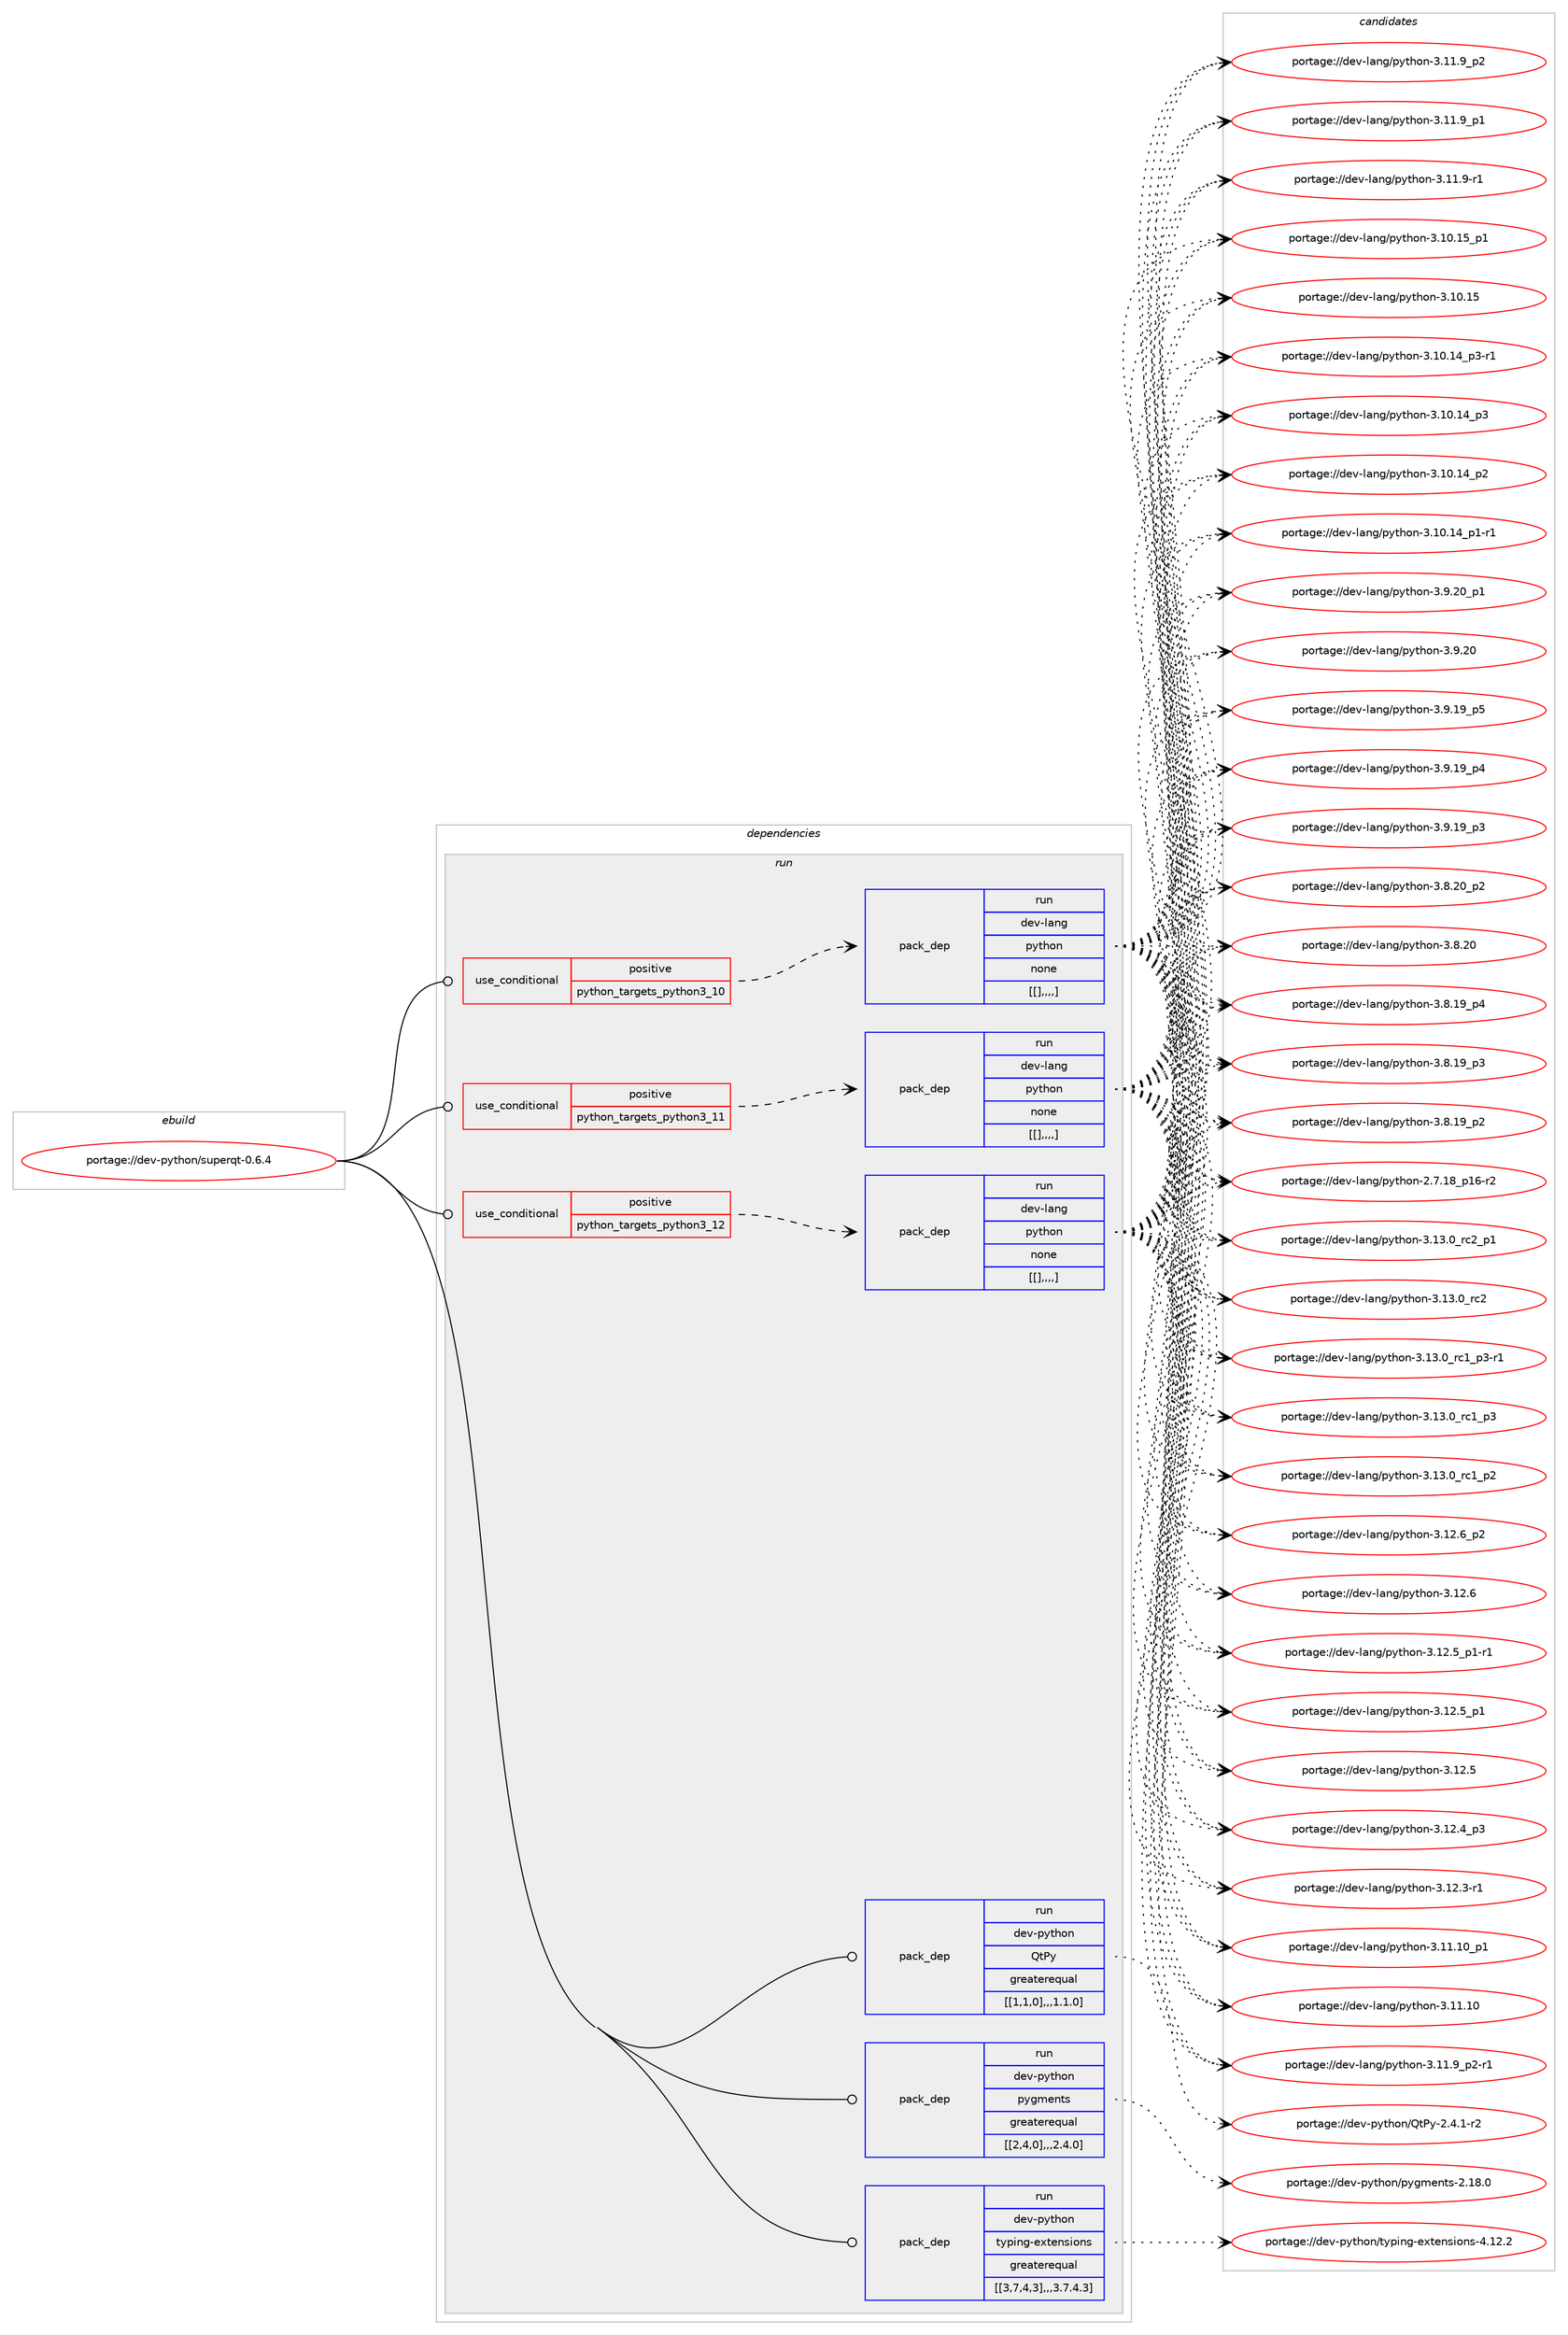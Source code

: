 digraph prolog {

# *************
# Graph options
# *************

newrank=true;
concentrate=true;
compound=true;
graph [rankdir=LR,fontname=Helvetica,fontsize=10,ranksep=1.5];#, ranksep=2.5, nodesep=0.2];
edge  [arrowhead=vee];
node  [fontname=Helvetica,fontsize=10];

# **********
# The ebuild
# **********

subgraph cluster_leftcol {
color=gray;
label=<<i>ebuild</i>>;
id [label="portage://dev-python/superqt-0.6.4", color=red, width=4, href="../dev-python/superqt-0.6.4.svg"];
}

# ****************
# The dependencies
# ****************

subgraph cluster_midcol {
color=gray;
label=<<i>dependencies</i>>;
subgraph cluster_compile {
fillcolor="#eeeeee";
style=filled;
label=<<i>compile</i>>;
}
subgraph cluster_compileandrun {
fillcolor="#eeeeee";
style=filled;
label=<<i>compile and run</i>>;
}
subgraph cluster_run {
fillcolor="#eeeeee";
style=filled;
label=<<i>run</i>>;
subgraph cond41939 {
dependency168330 [label=<<TABLE BORDER="0" CELLBORDER="1" CELLSPACING="0" CELLPADDING="4"><TR><TD ROWSPAN="3" CELLPADDING="10">use_conditional</TD></TR><TR><TD>positive</TD></TR><TR><TD>python_targets_python3_10</TD></TR></TABLE>>, shape=none, color=red];
subgraph pack125133 {
dependency168331 [label=<<TABLE BORDER="0" CELLBORDER="1" CELLSPACING="0" CELLPADDING="4" WIDTH="220"><TR><TD ROWSPAN="6" CELLPADDING="30">pack_dep</TD></TR><TR><TD WIDTH="110">run</TD></TR><TR><TD>dev-lang</TD></TR><TR><TD>python</TD></TR><TR><TD>none</TD></TR><TR><TD>[[],,,,]</TD></TR></TABLE>>, shape=none, color=blue];
}
dependency168330:e -> dependency168331:w [weight=20,style="dashed",arrowhead="vee"];
}
id:e -> dependency168330:w [weight=20,style="solid",arrowhead="odot"];
subgraph cond41940 {
dependency168332 [label=<<TABLE BORDER="0" CELLBORDER="1" CELLSPACING="0" CELLPADDING="4"><TR><TD ROWSPAN="3" CELLPADDING="10">use_conditional</TD></TR><TR><TD>positive</TD></TR><TR><TD>python_targets_python3_11</TD></TR></TABLE>>, shape=none, color=red];
subgraph pack125134 {
dependency168333 [label=<<TABLE BORDER="0" CELLBORDER="1" CELLSPACING="0" CELLPADDING="4" WIDTH="220"><TR><TD ROWSPAN="6" CELLPADDING="30">pack_dep</TD></TR><TR><TD WIDTH="110">run</TD></TR><TR><TD>dev-lang</TD></TR><TR><TD>python</TD></TR><TR><TD>none</TD></TR><TR><TD>[[],,,,]</TD></TR></TABLE>>, shape=none, color=blue];
}
dependency168332:e -> dependency168333:w [weight=20,style="dashed",arrowhead="vee"];
}
id:e -> dependency168332:w [weight=20,style="solid",arrowhead="odot"];
subgraph cond41941 {
dependency168334 [label=<<TABLE BORDER="0" CELLBORDER="1" CELLSPACING="0" CELLPADDING="4"><TR><TD ROWSPAN="3" CELLPADDING="10">use_conditional</TD></TR><TR><TD>positive</TD></TR><TR><TD>python_targets_python3_12</TD></TR></TABLE>>, shape=none, color=red];
subgraph pack125135 {
dependency168335 [label=<<TABLE BORDER="0" CELLBORDER="1" CELLSPACING="0" CELLPADDING="4" WIDTH="220"><TR><TD ROWSPAN="6" CELLPADDING="30">pack_dep</TD></TR><TR><TD WIDTH="110">run</TD></TR><TR><TD>dev-lang</TD></TR><TR><TD>python</TD></TR><TR><TD>none</TD></TR><TR><TD>[[],,,,]</TD></TR></TABLE>>, shape=none, color=blue];
}
dependency168334:e -> dependency168335:w [weight=20,style="dashed",arrowhead="vee"];
}
id:e -> dependency168334:w [weight=20,style="solid",arrowhead="odot"];
subgraph pack125136 {
dependency168336 [label=<<TABLE BORDER="0" CELLBORDER="1" CELLSPACING="0" CELLPADDING="4" WIDTH="220"><TR><TD ROWSPAN="6" CELLPADDING="30">pack_dep</TD></TR><TR><TD WIDTH="110">run</TD></TR><TR><TD>dev-python</TD></TR><TR><TD>QtPy</TD></TR><TR><TD>greaterequal</TD></TR><TR><TD>[[1,1,0],,,1.1.0]</TD></TR></TABLE>>, shape=none, color=blue];
}
id:e -> dependency168336:w [weight=20,style="solid",arrowhead="odot"];
subgraph pack125137 {
dependency168337 [label=<<TABLE BORDER="0" CELLBORDER="1" CELLSPACING="0" CELLPADDING="4" WIDTH="220"><TR><TD ROWSPAN="6" CELLPADDING="30">pack_dep</TD></TR><TR><TD WIDTH="110">run</TD></TR><TR><TD>dev-python</TD></TR><TR><TD>pygments</TD></TR><TR><TD>greaterequal</TD></TR><TR><TD>[[2,4,0],,,2.4.0]</TD></TR></TABLE>>, shape=none, color=blue];
}
id:e -> dependency168337:w [weight=20,style="solid",arrowhead="odot"];
subgraph pack125138 {
dependency168338 [label=<<TABLE BORDER="0" CELLBORDER="1" CELLSPACING="0" CELLPADDING="4" WIDTH="220"><TR><TD ROWSPAN="6" CELLPADDING="30">pack_dep</TD></TR><TR><TD WIDTH="110">run</TD></TR><TR><TD>dev-python</TD></TR><TR><TD>typing-extensions</TD></TR><TR><TD>greaterequal</TD></TR><TR><TD>[[3,7,4,3],,,3.7.4.3]</TD></TR></TABLE>>, shape=none, color=blue];
}
id:e -> dependency168338:w [weight=20,style="solid",arrowhead="odot"];
}
}

# **************
# The candidates
# **************

subgraph cluster_choices {
rank=same;
color=gray;
label=<<i>candidates</i>>;

subgraph choice125133 {
color=black;
nodesep=1;
choice100101118451089711010347112121116104111110455146495146489511499509511249 [label="portage://dev-lang/python-3.13.0_rc2_p1", color=red, width=4,href="../dev-lang/python-3.13.0_rc2_p1.svg"];
choice10010111845108971101034711212111610411111045514649514648951149950 [label="portage://dev-lang/python-3.13.0_rc2", color=red, width=4,href="../dev-lang/python-3.13.0_rc2.svg"];
choice1001011184510897110103471121211161041111104551464951464895114994995112514511449 [label="portage://dev-lang/python-3.13.0_rc1_p3-r1", color=red, width=4,href="../dev-lang/python-3.13.0_rc1_p3-r1.svg"];
choice100101118451089711010347112121116104111110455146495146489511499499511251 [label="portage://dev-lang/python-3.13.0_rc1_p3", color=red, width=4,href="../dev-lang/python-3.13.0_rc1_p3.svg"];
choice100101118451089711010347112121116104111110455146495146489511499499511250 [label="portage://dev-lang/python-3.13.0_rc1_p2", color=red, width=4,href="../dev-lang/python-3.13.0_rc1_p2.svg"];
choice100101118451089711010347112121116104111110455146495046549511250 [label="portage://dev-lang/python-3.12.6_p2", color=red, width=4,href="../dev-lang/python-3.12.6_p2.svg"];
choice10010111845108971101034711212111610411111045514649504654 [label="portage://dev-lang/python-3.12.6", color=red, width=4,href="../dev-lang/python-3.12.6.svg"];
choice1001011184510897110103471121211161041111104551464950465395112494511449 [label="portage://dev-lang/python-3.12.5_p1-r1", color=red, width=4,href="../dev-lang/python-3.12.5_p1-r1.svg"];
choice100101118451089711010347112121116104111110455146495046539511249 [label="portage://dev-lang/python-3.12.5_p1", color=red, width=4,href="../dev-lang/python-3.12.5_p1.svg"];
choice10010111845108971101034711212111610411111045514649504653 [label="portage://dev-lang/python-3.12.5", color=red, width=4,href="../dev-lang/python-3.12.5.svg"];
choice100101118451089711010347112121116104111110455146495046529511251 [label="portage://dev-lang/python-3.12.4_p3", color=red, width=4,href="../dev-lang/python-3.12.4_p3.svg"];
choice100101118451089711010347112121116104111110455146495046514511449 [label="portage://dev-lang/python-3.12.3-r1", color=red, width=4,href="../dev-lang/python-3.12.3-r1.svg"];
choice10010111845108971101034711212111610411111045514649494649489511249 [label="portage://dev-lang/python-3.11.10_p1", color=red, width=4,href="../dev-lang/python-3.11.10_p1.svg"];
choice1001011184510897110103471121211161041111104551464949464948 [label="portage://dev-lang/python-3.11.10", color=red, width=4,href="../dev-lang/python-3.11.10.svg"];
choice1001011184510897110103471121211161041111104551464949465795112504511449 [label="portage://dev-lang/python-3.11.9_p2-r1", color=red, width=4,href="../dev-lang/python-3.11.9_p2-r1.svg"];
choice100101118451089711010347112121116104111110455146494946579511250 [label="portage://dev-lang/python-3.11.9_p2", color=red, width=4,href="../dev-lang/python-3.11.9_p2.svg"];
choice100101118451089711010347112121116104111110455146494946579511249 [label="portage://dev-lang/python-3.11.9_p1", color=red, width=4,href="../dev-lang/python-3.11.9_p1.svg"];
choice100101118451089711010347112121116104111110455146494946574511449 [label="portage://dev-lang/python-3.11.9-r1", color=red, width=4,href="../dev-lang/python-3.11.9-r1.svg"];
choice10010111845108971101034711212111610411111045514649484649539511249 [label="portage://dev-lang/python-3.10.15_p1", color=red, width=4,href="../dev-lang/python-3.10.15_p1.svg"];
choice1001011184510897110103471121211161041111104551464948464953 [label="portage://dev-lang/python-3.10.15", color=red, width=4,href="../dev-lang/python-3.10.15.svg"];
choice100101118451089711010347112121116104111110455146494846495295112514511449 [label="portage://dev-lang/python-3.10.14_p3-r1", color=red, width=4,href="../dev-lang/python-3.10.14_p3-r1.svg"];
choice10010111845108971101034711212111610411111045514649484649529511251 [label="portage://dev-lang/python-3.10.14_p3", color=red, width=4,href="../dev-lang/python-3.10.14_p3.svg"];
choice10010111845108971101034711212111610411111045514649484649529511250 [label="portage://dev-lang/python-3.10.14_p2", color=red, width=4,href="../dev-lang/python-3.10.14_p2.svg"];
choice100101118451089711010347112121116104111110455146494846495295112494511449 [label="portage://dev-lang/python-3.10.14_p1-r1", color=red, width=4,href="../dev-lang/python-3.10.14_p1-r1.svg"];
choice100101118451089711010347112121116104111110455146574650489511249 [label="portage://dev-lang/python-3.9.20_p1", color=red, width=4,href="../dev-lang/python-3.9.20_p1.svg"];
choice10010111845108971101034711212111610411111045514657465048 [label="portage://dev-lang/python-3.9.20", color=red, width=4,href="../dev-lang/python-3.9.20.svg"];
choice100101118451089711010347112121116104111110455146574649579511253 [label="portage://dev-lang/python-3.9.19_p5", color=red, width=4,href="../dev-lang/python-3.9.19_p5.svg"];
choice100101118451089711010347112121116104111110455146574649579511252 [label="portage://dev-lang/python-3.9.19_p4", color=red, width=4,href="../dev-lang/python-3.9.19_p4.svg"];
choice100101118451089711010347112121116104111110455146574649579511251 [label="portage://dev-lang/python-3.9.19_p3", color=red, width=4,href="../dev-lang/python-3.9.19_p3.svg"];
choice100101118451089711010347112121116104111110455146564650489511250 [label="portage://dev-lang/python-3.8.20_p2", color=red, width=4,href="../dev-lang/python-3.8.20_p2.svg"];
choice10010111845108971101034711212111610411111045514656465048 [label="portage://dev-lang/python-3.8.20", color=red, width=4,href="../dev-lang/python-3.8.20.svg"];
choice100101118451089711010347112121116104111110455146564649579511252 [label="portage://dev-lang/python-3.8.19_p4", color=red, width=4,href="../dev-lang/python-3.8.19_p4.svg"];
choice100101118451089711010347112121116104111110455146564649579511251 [label="portage://dev-lang/python-3.8.19_p3", color=red, width=4,href="../dev-lang/python-3.8.19_p3.svg"];
choice100101118451089711010347112121116104111110455146564649579511250 [label="portage://dev-lang/python-3.8.19_p2", color=red, width=4,href="../dev-lang/python-3.8.19_p2.svg"];
choice100101118451089711010347112121116104111110455046554649569511249544511450 [label="portage://dev-lang/python-2.7.18_p16-r2", color=red, width=4,href="../dev-lang/python-2.7.18_p16-r2.svg"];
dependency168331:e -> choice100101118451089711010347112121116104111110455146495146489511499509511249:w [style=dotted,weight="100"];
dependency168331:e -> choice10010111845108971101034711212111610411111045514649514648951149950:w [style=dotted,weight="100"];
dependency168331:e -> choice1001011184510897110103471121211161041111104551464951464895114994995112514511449:w [style=dotted,weight="100"];
dependency168331:e -> choice100101118451089711010347112121116104111110455146495146489511499499511251:w [style=dotted,weight="100"];
dependency168331:e -> choice100101118451089711010347112121116104111110455146495146489511499499511250:w [style=dotted,weight="100"];
dependency168331:e -> choice100101118451089711010347112121116104111110455146495046549511250:w [style=dotted,weight="100"];
dependency168331:e -> choice10010111845108971101034711212111610411111045514649504654:w [style=dotted,weight="100"];
dependency168331:e -> choice1001011184510897110103471121211161041111104551464950465395112494511449:w [style=dotted,weight="100"];
dependency168331:e -> choice100101118451089711010347112121116104111110455146495046539511249:w [style=dotted,weight="100"];
dependency168331:e -> choice10010111845108971101034711212111610411111045514649504653:w [style=dotted,weight="100"];
dependency168331:e -> choice100101118451089711010347112121116104111110455146495046529511251:w [style=dotted,weight="100"];
dependency168331:e -> choice100101118451089711010347112121116104111110455146495046514511449:w [style=dotted,weight="100"];
dependency168331:e -> choice10010111845108971101034711212111610411111045514649494649489511249:w [style=dotted,weight="100"];
dependency168331:e -> choice1001011184510897110103471121211161041111104551464949464948:w [style=dotted,weight="100"];
dependency168331:e -> choice1001011184510897110103471121211161041111104551464949465795112504511449:w [style=dotted,weight="100"];
dependency168331:e -> choice100101118451089711010347112121116104111110455146494946579511250:w [style=dotted,weight="100"];
dependency168331:e -> choice100101118451089711010347112121116104111110455146494946579511249:w [style=dotted,weight="100"];
dependency168331:e -> choice100101118451089711010347112121116104111110455146494946574511449:w [style=dotted,weight="100"];
dependency168331:e -> choice10010111845108971101034711212111610411111045514649484649539511249:w [style=dotted,weight="100"];
dependency168331:e -> choice1001011184510897110103471121211161041111104551464948464953:w [style=dotted,weight="100"];
dependency168331:e -> choice100101118451089711010347112121116104111110455146494846495295112514511449:w [style=dotted,weight="100"];
dependency168331:e -> choice10010111845108971101034711212111610411111045514649484649529511251:w [style=dotted,weight="100"];
dependency168331:e -> choice10010111845108971101034711212111610411111045514649484649529511250:w [style=dotted,weight="100"];
dependency168331:e -> choice100101118451089711010347112121116104111110455146494846495295112494511449:w [style=dotted,weight="100"];
dependency168331:e -> choice100101118451089711010347112121116104111110455146574650489511249:w [style=dotted,weight="100"];
dependency168331:e -> choice10010111845108971101034711212111610411111045514657465048:w [style=dotted,weight="100"];
dependency168331:e -> choice100101118451089711010347112121116104111110455146574649579511253:w [style=dotted,weight="100"];
dependency168331:e -> choice100101118451089711010347112121116104111110455146574649579511252:w [style=dotted,weight="100"];
dependency168331:e -> choice100101118451089711010347112121116104111110455146574649579511251:w [style=dotted,weight="100"];
dependency168331:e -> choice100101118451089711010347112121116104111110455146564650489511250:w [style=dotted,weight="100"];
dependency168331:e -> choice10010111845108971101034711212111610411111045514656465048:w [style=dotted,weight="100"];
dependency168331:e -> choice100101118451089711010347112121116104111110455146564649579511252:w [style=dotted,weight="100"];
dependency168331:e -> choice100101118451089711010347112121116104111110455146564649579511251:w [style=dotted,weight="100"];
dependency168331:e -> choice100101118451089711010347112121116104111110455146564649579511250:w [style=dotted,weight="100"];
dependency168331:e -> choice100101118451089711010347112121116104111110455046554649569511249544511450:w [style=dotted,weight="100"];
}
subgraph choice125134 {
color=black;
nodesep=1;
choice100101118451089711010347112121116104111110455146495146489511499509511249 [label="portage://dev-lang/python-3.13.0_rc2_p1", color=red, width=4,href="../dev-lang/python-3.13.0_rc2_p1.svg"];
choice10010111845108971101034711212111610411111045514649514648951149950 [label="portage://dev-lang/python-3.13.0_rc2", color=red, width=4,href="../dev-lang/python-3.13.0_rc2.svg"];
choice1001011184510897110103471121211161041111104551464951464895114994995112514511449 [label="portage://dev-lang/python-3.13.0_rc1_p3-r1", color=red, width=4,href="../dev-lang/python-3.13.0_rc1_p3-r1.svg"];
choice100101118451089711010347112121116104111110455146495146489511499499511251 [label="portage://dev-lang/python-3.13.0_rc1_p3", color=red, width=4,href="../dev-lang/python-3.13.0_rc1_p3.svg"];
choice100101118451089711010347112121116104111110455146495146489511499499511250 [label="portage://dev-lang/python-3.13.0_rc1_p2", color=red, width=4,href="../dev-lang/python-3.13.0_rc1_p2.svg"];
choice100101118451089711010347112121116104111110455146495046549511250 [label="portage://dev-lang/python-3.12.6_p2", color=red, width=4,href="../dev-lang/python-3.12.6_p2.svg"];
choice10010111845108971101034711212111610411111045514649504654 [label="portage://dev-lang/python-3.12.6", color=red, width=4,href="../dev-lang/python-3.12.6.svg"];
choice1001011184510897110103471121211161041111104551464950465395112494511449 [label="portage://dev-lang/python-3.12.5_p1-r1", color=red, width=4,href="../dev-lang/python-3.12.5_p1-r1.svg"];
choice100101118451089711010347112121116104111110455146495046539511249 [label="portage://dev-lang/python-3.12.5_p1", color=red, width=4,href="../dev-lang/python-3.12.5_p1.svg"];
choice10010111845108971101034711212111610411111045514649504653 [label="portage://dev-lang/python-3.12.5", color=red, width=4,href="../dev-lang/python-3.12.5.svg"];
choice100101118451089711010347112121116104111110455146495046529511251 [label="portage://dev-lang/python-3.12.4_p3", color=red, width=4,href="../dev-lang/python-3.12.4_p3.svg"];
choice100101118451089711010347112121116104111110455146495046514511449 [label="portage://dev-lang/python-3.12.3-r1", color=red, width=4,href="../dev-lang/python-3.12.3-r1.svg"];
choice10010111845108971101034711212111610411111045514649494649489511249 [label="portage://dev-lang/python-3.11.10_p1", color=red, width=4,href="../dev-lang/python-3.11.10_p1.svg"];
choice1001011184510897110103471121211161041111104551464949464948 [label="portage://dev-lang/python-3.11.10", color=red, width=4,href="../dev-lang/python-3.11.10.svg"];
choice1001011184510897110103471121211161041111104551464949465795112504511449 [label="portage://dev-lang/python-3.11.9_p2-r1", color=red, width=4,href="../dev-lang/python-3.11.9_p2-r1.svg"];
choice100101118451089711010347112121116104111110455146494946579511250 [label="portage://dev-lang/python-3.11.9_p2", color=red, width=4,href="../dev-lang/python-3.11.9_p2.svg"];
choice100101118451089711010347112121116104111110455146494946579511249 [label="portage://dev-lang/python-3.11.9_p1", color=red, width=4,href="../dev-lang/python-3.11.9_p1.svg"];
choice100101118451089711010347112121116104111110455146494946574511449 [label="portage://dev-lang/python-3.11.9-r1", color=red, width=4,href="../dev-lang/python-3.11.9-r1.svg"];
choice10010111845108971101034711212111610411111045514649484649539511249 [label="portage://dev-lang/python-3.10.15_p1", color=red, width=4,href="../dev-lang/python-3.10.15_p1.svg"];
choice1001011184510897110103471121211161041111104551464948464953 [label="portage://dev-lang/python-3.10.15", color=red, width=4,href="../dev-lang/python-3.10.15.svg"];
choice100101118451089711010347112121116104111110455146494846495295112514511449 [label="portage://dev-lang/python-3.10.14_p3-r1", color=red, width=4,href="../dev-lang/python-3.10.14_p3-r1.svg"];
choice10010111845108971101034711212111610411111045514649484649529511251 [label="portage://dev-lang/python-3.10.14_p3", color=red, width=4,href="../dev-lang/python-3.10.14_p3.svg"];
choice10010111845108971101034711212111610411111045514649484649529511250 [label="portage://dev-lang/python-3.10.14_p2", color=red, width=4,href="../dev-lang/python-3.10.14_p2.svg"];
choice100101118451089711010347112121116104111110455146494846495295112494511449 [label="portage://dev-lang/python-3.10.14_p1-r1", color=red, width=4,href="../dev-lang/python-3.10.14_p1-r1.svg"];
choice100101118451089711010347112121116104111110455146574650489511249 [label="portage://dev-lang/python-3.9.20_p1", color=red, width=4,href="../dev-lang/python-3.9.20_p1.svg"];
choice10010111845108971101034711212111610411111045514657465048 [label="portage://dev-lang/python-3.9.20", color=red, width=4,href="../dev-lang/python-3.9.20.svg"];
choice100101118451089711010347112121116104111110455146574649579511253 [label="portage://dev-lang/python-3.9.19_p5", color=red, width=4,href="../dev-lang/python-3.9.19_p5.svg"];
choice100101118451089711010347112121116104111110455146574649579511252 [label="portage://dev-lang/python-3.9.19_p4", color=red, width=4,href="../dev-lang/python-3.9.19_p4.svg"];
choice100101118451089711010347112121116104111110455146574649579511251 [label="portage://dev-lang/python-3.9.19_p3", color=red, width=4,href="../dev-lang/python-3.9.19_p3.svg"];
choice100101118451089711010347112121116104111110455146564650489511250 [label="portage://dev-lang/python-3.8.20_p2", color=red, width=4,href="../dev-lang/python-3.8.20_p2.svg"];
choice10010111845108971101034711212111610411111045514656465048 [label="portage://dev-lang/python-3.8.20", color=red, width=4,href="../dev-lang/python-3.8.20.svg"];
choice100101118451089711010347112121116104111110455146564649579511252 [label="portage://dev-lang/python-3.8.19_p4", color=red, width=4,href="../dev-lang/python-3.8.19_p4.svg"];
choice100101118451089711010347112121116104111110455146564649579511251 [label="portage://dev-lang/python-3.8.19_p3", color=red, width=4,href="../dev-lang/python-3.8.19_p3.svg"];
choice100101118451089711010347112121116104111110455146564649579511250 [label="portage://dev-lang/python-3.8.19_p2", color=red, width=4,href="../dev-lang/python-3.8.19_p2.svg"];
choice100101118451089711010347112121116104111110455046554649569511249544511450 [label="portage://dev-lang/python-2.7.18_p16-r2", color=red, width=4,href="../dev-lang/python-2.7.18_p16-r2.svg"];
dependency168333:e -> choice100101118451089711010347112121116104111110455146495146489511499509511249:w [style=dotted,weight="100"];
dependency168333:e -> choice10010111845108971101034711212111610411111045514649514648951149950:w [style=dotted,weight="100"];
dependency168333:e -> choice1001011184510897110103471121211161041111104551464951464895114994995112514511449:w [style=dotted,weight="100"];
dependency168333:e -> choice100101118451089711010347112121116104111110455146495146489511499499511251:w [style=dotted,weight="100"];
dependency168333:e -> choice100101118451089711010347112121116104111110455146495146489511499499511250:w [style=dotted,weight="100"];
dependency168333:e -> choice100101118451089711010347112121116104111110455146495046549511250:w [style=dotted,weight="100"];
dependency168333:e -> choice10010111845108971101034711212111610411111045514649504654:w [style=dotted,weight="100"];
dependency168333:e -> choice1001011184510897110103471121211161041111104551464950465395112494511449:w [style=dotted,weight="100"];
dependency168333:e -> choice100101118451089711010347112121116104111110455146495046539511249:w [style=dotted,weight="100"];
dependency168333:e -> choice10010111845108971101034711212111610411111045514649504653:w [style=dotted,weight="100"];
dependency168333:e -> choice100101118451089711010347112121116104111110455146495046529511251:w [style=dotted,weight="100"];
dependency168333:e -> choice100101118451089711010347112121116104111110455146495046514511449:w [style=dotted,weight="100"];
dependency168333:e -> choice10010111845108971101034711212111610411111045514649494649489511249:w [style=dotted,weight="100"];
dependency168333:e -> choice1001011184510897110103471121211161041111104551464949464948:w [style=dotted,weight="100"];
dependency168333:e -> choice1001011184510897110103471121211161041111104551464949465795112504511449:w [style=dotted,weight="100"];
dependency168333:e -> choice100101118451089711010347112121116104111110455146494946579511250:w [style=dotted,weight="100"];
dependency168333:e -> choice100101118451089711010347112121116104111110455146494946579511249:w [style=dotted,weight="100"];
dependency168333:e -> choice100101118451089711010347112121116104111110455146494946574511449:w [style=dotted,weight="100"];
dependency168333:e -> choice10010111845108971101034711212111610411111045514649484649539511249:w [style=dotted,weight="100"];
dependency168333:e -> choice1001011184510897110103471121211161041111104551464948464953:w [style=dotted,weight="100"];
dependency168333:e -> choice100101118451089711010347112121116104111110455146494846495295112514511449:w [style=dotted,weight="100"];
dependency168333:e -> choice10010111845108971101034711212111610411111045514649484649529511251:w [style=dotted,weight="100"];
dependency168333:e -> choice10010111845108971101034711212111610411111045514649484649529511250:w [style=dotted,weight="100"];
dependency168333:e -> choice100101118451089711010347112121116104111110455146494846495295112494511449:w [style=dotted,weight="100"];
dependency168333:e -> choice100101118451089711010347112121116104111110455146574650489511249:w [style=dotted,weight="100"];
dependency168333:e -> choice10010111845108971101034711212111610411111045514657465048:w [style=dotted,weight="100"];
dependency168333:e -> choice100101118451089711010347112121116104111110455146574649579511253:w [style=dotted,weight="100"];
dependency168333:e -> choice100101118451089711010347112121116104111110455146574649579511252:w [style=dotted,weight="100"];
dependency168333:e -> choice100101118451089711010347112121116104111110455146574649579511251:w [style=dotted,weight="100"];
dependency168333:e -> choice100101118451089711010347112121116104111110455146564650489511250:w [style=dotted,weight="100"];
dependency168333:e -> choice10010111845108971101034711212111610411111045514656465048:w [style=dotted,weight="100"];
dependency168333:e -> choice100101118451089711010347112121116104111110455146564649579511252:w [style=dotted,weight="100"];
dependency168333:e -> choice100101118451089711010347112121116104111110455146564649579511251:w [style=dotted,weight="100"];
dependency168333:e -> choice100101118451089711010347112121116104111110455146564649579511250:w [style=dotted,weight="100"];
dependency168333:e -> choice100101118451089711010347112121116104111110455046554649569511249544511450:w [style=dotted,weight="100"];
}
subgraph choice125135 {
color=black;
nodesep=1;
choice100101118451089711010347112121116104111110455146495146489511499509511249 [label="portage://dev-lang/python-3.13.0_rc2_p1", color=red, width=4,href="../dev-lang/python-3.13.0_rc2_p1.svg"];
choice10010111845108971101034711212111610411111045514649514648951149950 [label="portage://dev-lang/python-3.13.0_rc2", color=red, width=4,href="../dev-lang/python-3.13.0_rc2.svg"];
choice1001011184510897110103471121211161041111104551464951464895114994995112514511449 [label="portage://dev-lang/python-3.13.0_rc1_p3-r1", color=red, width=4,href="../dev-lang/python-3.13.0_rc1_p3-r1.svg"];
choice100101118451089711010347112121116104111110455146495146489511499499511251 [label="portage://dev-lang/python-3.13.0_rc1_p3", color=red, width=4,href="../dev-lang/python-3.13.0_rc1_p3.svg"];
choice100101118451089711010347112121116104111110455146495146489511499499511250 [label="portage://dev-lang/python-3.13.0_rc1_p2", color=red, width=4,href="../dev-lang/python-3.13.0_rc1_p2.svg"];
choice100101118451089711010347112121116104111110455146495046549511250 [label="portage://dev-lang/python-3.12.6_p2", color=red, width=4,href="../dev-lang/python-3.12.6_p2.svg"];
choice10010111845108971101034711212111610411111045514649504654 [label="portage://dev-lang/python-3.12.6", color=red, width=4,href="../dev-lang/python-3.12.6.svg"];
choice1001011184510897110103471121211161041111104551464950465395112494511449 [label="portage://dev-lang/python-3.12.5_p1-r1", color=red, width=4,href="../dev-lang/python-3.12.5_p1-r1.svg"];
choice100101118451089711010347112121116104111110455146495046539511249 [label="portage://dev-lang/python-3.12.5_p1", color=red, width=4,href="../dev-lang/python-3.12.5_p1.svg"];
choice10010111845108971101034711212111610411111045514649504653 [label="portage://dev-lang/python-3.12.5", color=red, width=4,href="../dev-lang/python-3.12.5.svg"];
choice100101118451089711010347112121116104111110455146495046529511251 [label="portage://dev-lang/python-3.12.4_p3", color=red, width=4,href="../dev-lang/python-3.12.4_p3.svg"];
choice100101118451089711010347112121116104111110455146495046514511449 [label="portage://dev-lang/python-3.12.3-r1", color=red, width=4,href="../dev-lang/python-3.12.3-r1.svg"];
choice10010111845108971101034711212111610411111045514649494649489511249 [label="portage://dev-lang/python-3.11.10_p1", color=red, width=4,href="../dev-lang/python-3.11.10_p1.svg"];
choice1001011184510897110103471121211161041111104551464949464948 [label="portage://dev-lang/python-3.11.10", color=red, width=4,href="../dev-lang/python-3.11.10.svg"];
choice1001011184510897110103471121211161041111104551464949465795112504511449 [label="portage://dev-lang/python-3.11.9_p2-r1", color=red, width=4,href="../dev-lang/python-3.11.9_p2-r1.svg"];
choice100101118451089711010347112121116104111110455146494946579511250 [label="portage://dev-lang/python-3.11.9_p2", color=red, width=4,href="../dev-lang/python-3.11.9_p2.svg"];
choice100101118451089711010347112121116104111110455146494946579511249 [label="portage://dev-lang/python-3.11.9_p1", color=red, width=4,href="../dev-lang/python-3.11.9_p1.svg"];
choice100101118451089711010347112121116104111110455146494946574511449 [label="portage://dev-lang/python-3.11.9-r1", color=red, width=4,href="../dev-lang/python-3.11.9-r1.svg"];
choice10010111845108971101034711212111610411111045514649484649539511249 [label="portage://dev-lang/python-3.10.15_p1", color=red, width=4,href="../dev-lang/python-3.10.15_p1.svg"];
choice1001011184510897110103471121211161041111104551464948464953 [label="portage://dev-lang/python-3.10.15", color=red, width=4,href="../dev-lang/python-3.10.15.svg"];
choice100101118451089711010347112121116104111110455146494846495295112514511449 [label="portage://dev-lang/python-3.10.14_p3-r1", color=red, width=4,href="../dev-lang/python-3.10.14_p3-r1.svg"];
choice10010111845108971101034711212111610411111045514649484649529511251 [label="portage://dev-lang/python-3.10.14_p3", color=red, width=4,href="../dev-lang/python-3.10.14_p3.svg"];
choice10010111845108971101034711212111610411111045514649484649529511250 [label="portage://dev-lang/python-3.10.14_p2", color=red, width=4,href="../dev-lang/python-3.10.14_p2.svg"];
choice100101118451089711010347112121116104111110455146494846495295112494511449 [label="portage://dev-lang/python-3.10.14_p1-r1", color=red, width=4,href="../dev-lang/python-3.10.14_p1-r1.svg"];
choice100101118451089711010347112121116104111110455146574650489511249 [label="portage://dev-lang/python-3.9.20_p1", color=red, width=4,href="../dev-lang/python-3.9.20_p1.svg"];
choice10010111845108971101034711212111610411111045514657465048 [label="portage://dev-lang/python-3.9.20", color=red, width=4,href="../dev-lang/python-3.9.20.svg"];
choice100101118451089711010347112121116104111110455146574649579511253 [label="portage://dev-lang/python-3.9.19_p5", color=red, width=4,href="../dev-lang/python-3.9.19_p5.svg"];
choice100101118451089711010347112121116104111110455146574649579511252 [label="portage://dev-lang/python-3.9.19_p4", color=red, width=4,href="../dev-lang/python-3.9.19_p4.svg"];
choice100101118451089711010347112121116104111110455146574649579511251 [label="portage://dev-lang/python-3.9.19_p3", color=red, width=4,href="../dev-lang/python-3.9.19_p3.svg"];
choice100101118451089711010347112121116104111110455146564650489511250 [label="portage://dev-lang/python-3.8.20_p2", color=red, width=4,href="../dev-lang/python-3.8.20_p2.svg"];
choice10010111845108971101034711212111610411111045514656465048 [label="portage://dev-lang/python-3.8.20", color=red, width=4,href="../dev-lang/python-3.8.20.svg"];
choice100101118451089711010347112121116104111110455146564649579511252 [label="portage://dev-lang/python-3.8.19_p4", color=red, width=4,href="../dev-lang/python-3.8.19_p4.svg"];
choice100101118451089711010347112121116104111110455146564649579511251 [label="portage://dev-lang/python-3.8.19_p3", color=red, width=4,href="../dev-lang/python-3.8.19_p3.svg"];
choice100101118451089711010347112121116104111110455146564649579511250 [label="portage://dev-lang/python-3.8.19_p2", color=red, width=4,href="../dev-lang/python-3.8.19_p2.svg"];
choice100101118451089711010347112121116104111110455046554649569511249544511450 [label="portage://dev-lang/python-2.7.18_p16-r2", color=red, width=4,href="../dev-lang/python-2.7.18_p16-r2.svg"];
dependency168335:e -> choice100101118451089711010347112121116104111110455146495146489511499509511249:w [style=dotted,weight="100"];
dependency168335:e -> choice10010111845108971101034711212111610411111045514649514648951149950:w [style=dotted,weight="100"];
dependency168335:e -> choice1001011184510897110103471121211161041111104551464951464895114994995112514511449:w [style=dotted,weight="100"];
dependency168335:e -> choice100101118451089711010347112121116104111110455146495146489511499499511251:w [style=dotted,weight="100"];
dependency168335:e -> choice100101118451089711010347112121116104111110455146495146489511499499511250:w [style=dotted,weight="100"];
dependency168335:e -> choice100101118451089711010347112121116104111110455146495046549511250:w [style=dotted,weight="100"];
dependency168335:e -> choice10010111845108971101034711212111610411111045514649504654:w [style=dotted,weight="100"];
dependency168335:e -> choice1001011184510897110103471121211161041111104551464950465395112494511449:w [style=dotted,weight="100"];
dependency168335:e -> choice100101118451089711010347112121116104111110455146495046539511249:w [style=dotted,weight="100"];
dependency168335:e -> choice10010111845108971101034711212111610411111045514649504653:w [style=dotted,weight="100"];
dependency168335:e -> choice100101118451089711010347112121116104111110455146495046529511251:w [style=dotted,weight="100"];
dependency168335:e -> choice100101118451089711010347112121116104111110455146495046514511449:w [style=dotted,weight="100"];
dependency168335:e -> choice10010111845108971101034711212111610411111045514649494649489511249:w [style=dotted,weight="100"];
dependency168335:e -> choice1001011184510897110103471121211161041111104551464949464948:w [style=dotted,weight="100"];
dependency168335:e -> choice1001011184510897110103471121211161041111104551464949465795112504511449:w [style=dotted,weight="100"];
dependency168335:e -> choice100101118451089711010347112121116104111110455146494946579511250:w [style=dotted,weight="100"];
dependency168335:e -> choice100101118451089711010347112121116104111110455146494946579511249:w [style=dotted,weight="100"];
dependency168335:e -> choice100101118451089711010347112121116104111110455146494946574511449:w [style=dotted,weight="100"];
dependency168335:e -> choice10010111845108971101034711212111610411111045514649484649539511249:w [style=dotted,weight="100"];
dependency168335:e -> choice1001011184510897110103471121211161041111104551464948464953:w [style=dotted,weight="100"];
dependency168335:e -> choice100101118451089711010347112121116104111110455146494846495295112514511449:w [style=dotted,weight="100"];
dependency168335:e -> choice10010111845108971101034711212111610411111045514649484649529511251:w [style=dotted,weight="100"];
dependency168335:e -> choice10010111845108971101034711212111610411111045514649484649529511250:w [style=dotted,weight="100"];
dependency168335:e -> choice100101118451089711010347112121116104111110455146494846495295112494511449:w [style=dotted,weight="100"];
dependency168335:e -> choice100101118451089711010347112121116104111110455146574650489511249:w [style=dotted,weight="100"];
dependency168335:e -> choice10010111845108971101034711212111610411111045514657465048:w [style=dotted,weight="100"];
dependency168335:e -> choice100101118451089711010347112121116104111110455146574649579511253:w [style=dotted,weight="100"];
dependency168335:e -> choice100101118451089711010347112121116104111110455146574649579511252:w [style=dotted,weight="100"];
dependency168335:e -> choice100101118451089711010347112121116104111110455146574649579511251:w [style=dotted,weight="100"];
dependency168335:e -> choice100101118451089711010347112121116104111110455146564650489511250:w [style=dotted,weight="100"];
dependency168335:e -> choice10010111845108971101034711212111610411111045514656465048:w [style=dotted,weight="100"];
dependency168335:e -> choice100101118451089711010347112121116104111110455146564649579511252:w [style=dotted,weight="100"];
dependency168335:e -> choice100101118451089711010347112121116104111110455146564649579511251:w [style=dotted,weight="100"];
dependency168335:e -> choice100101118451089711010347112121116104111110455146564649579511250:w [style=dotted,weight="100"];
dependency168335:e -> choice100101118451089711010347112121116104111110455046554649569511249544511450:w [style=dotted,weight="100"];
}
subgraph choice125136 {
color=black;
nodesep=1;
choice100101118451121211161041111104781116801214550465246494511450 [label="portage://dev-python/QtPy-2.4.1-r2", color=red, width=4,href="../dev-python/QtPy-2.4.1-r2.svg"];
dependency168336:e -> choice100101118451121211161041111104781116801214550465246494511450:w [style=dotted,weight="100"];
}
subgraph choice125137 {
color=black;
nodesep=1;
choice100101118451121211161041111104711212110310910111011611545504649564648 [label="portage://dev-python/pygments-2.18.0", color=red, width=4,href="../dev-python/pygments-2.18.0.svg"];
dependency168337:e -> choice100101118451121211161041111104711212110310910111011611545504649564648:w [style=dotted,weight="100"];
}
subgraph choice125138 {
color=black;
nodesep=1;
choice10010111845112121116104111110471161211121051101034510112011610111011510511111011545524649504650 [label="portage://dev-python/typing-extensions-4.12.2", color=red, width=4,href="../dev-python/typing-extensions-4.12.2.svg"];
dependency168338:e -> choice10010111845112121116104111110471161211121051101034510112011610111011510511111011545524649504650:w [style=dotted,weight="100"];
}
}

}

